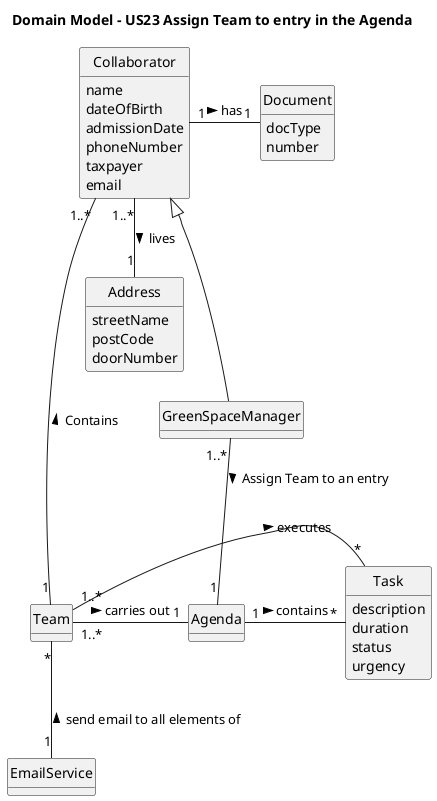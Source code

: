 @startuml
skinparam monochrome true
skinparam packageStyle rectangle
skinparam shadowing false
skinparam classAttributeIconSize 0
hide circle
hide methods

title Domain Model - US23 Assign Team to entry in the Agenda


class Collaborator {
    name
    dateOfBirth
    admissionDate
    phoneNumber
    taxpayer
    email
}

class Document{
    docType
    number
}

class Address {
    streetName
    postCode
    doorNumber
}


class GreenSpaceManager {
}

class Team{
}

class Agenda{}


class Task{
    description
    duration
    status
    urgency
}

class EmailService{
}


Collaborator "1" - "1" Document : has >

Collaborator "1..*" -- "1" Address : lives >

Collaborator  <|--  GreenSpaceManager

GreenSpaceManager "1..*" -- "1" Agenda : Assign Team to an entry >

Team "1..*" - "1" Agenda : carries out >

Team "1..*" - "*" Task : executes >

Agenda "1" - "*" Task : contains >

Team "*" -- "1" EmailService :  send email to all elements of <

Collaborator "1..*" ---- "1" Team : Contains <

@enduml